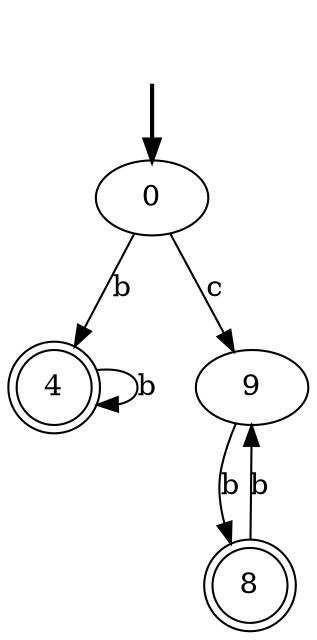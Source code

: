 digraph {
	fake [style=invisible]
	8 [shape=doublecircle]
	0 [root=true]
	4 [shape=doublecircle]
	9
	fake -> 0 [style=bold]
	8 -> 9 [label=b]
	0 -> 9 [label=c]
	0 -> 4 [label=b]
	4 -> 4 [label=b]
	9 -> 8 [label=b]
}
